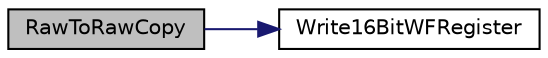 digraph "RawToRawCopy"
{
  edge [fontname="Helvetica",fontsize="10",labelfontname="Helvetica",labelfontsize="10"];
  node [fontname="Helvetica",fontsize="10",shape=record];
  rankdir="LR";
  Node1 [label="RawToRawCopy",height=0.2,width=0.4,color="black", fillcolor="grey75", style="filled", fontcolor="black"];
  Node1 -> Node2 [color="midnightblue",fontsize="10",style="solid",fontname="Helvetica"];
  Node2 [label="Write16BitWFRegister",height=0.2,width=0.4,color="black", fillcolor="white", style="filled",URL="$_w_f_driver_prv_8h.html#a914c1bea2233e373d5f6180b0be32b03"];
}
